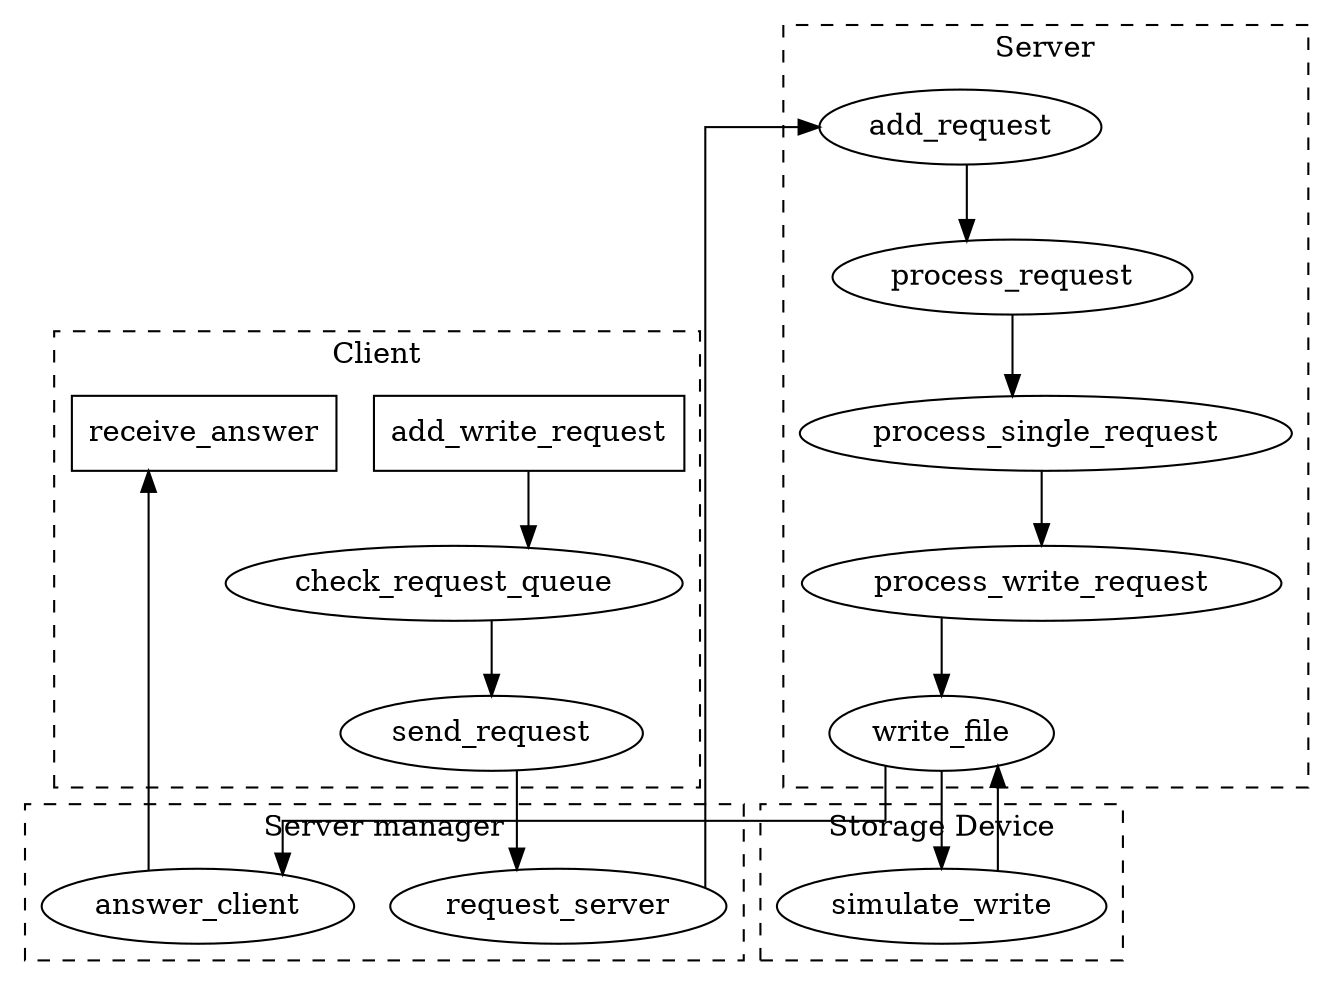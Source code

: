 digraph {
    mincross=2.0
    style = dashed
    splines=ortho
    subgraph cluster_client {
        label = Client
        add_write_request[shape=box]
        receive_answer[shape=box]
        add_write_request -> check_request_queue -> send_request
    }

    send_request -> request_server -> add_request

    subgraph cluster_server_manager {
        label = "Server manager"
        request_server
        answer_client
    }

    write_file -> answer_client -> receive_answer

    subgraph cluster_server {
        label = "Server"
        add_request -> process_request -> process_single_request
        process_single_request -> process_write_request -> write_file
    }

    subgraph cluster_storagedevice {
        label = "Storage Device"
        simulate_write
    }

    write_file -> simulate_write
    simulate_write -> write_file
}
